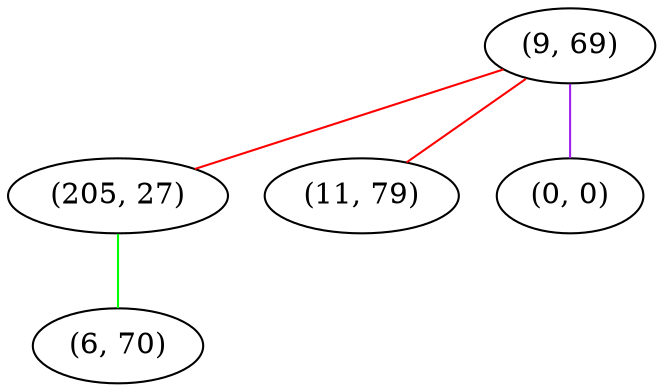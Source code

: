 graph "" {
"(9, 69)";
"(205, 27)";
"(11, 79)";
"(0, 0)";
"(6, 70)";
"(9, 69)" -- "(11, 79)"  [color=red, key=0, weight=1];
"(9, 69)" -- "(0, 0)"  [color=purple, key=0, weight=4];
"(9, 69)" -- "(205, 27)"  [color=red, key=0, weight=1];
"(205, 27)" -- "(6, 70)"  [color=green, key=0, weight=2];
}

